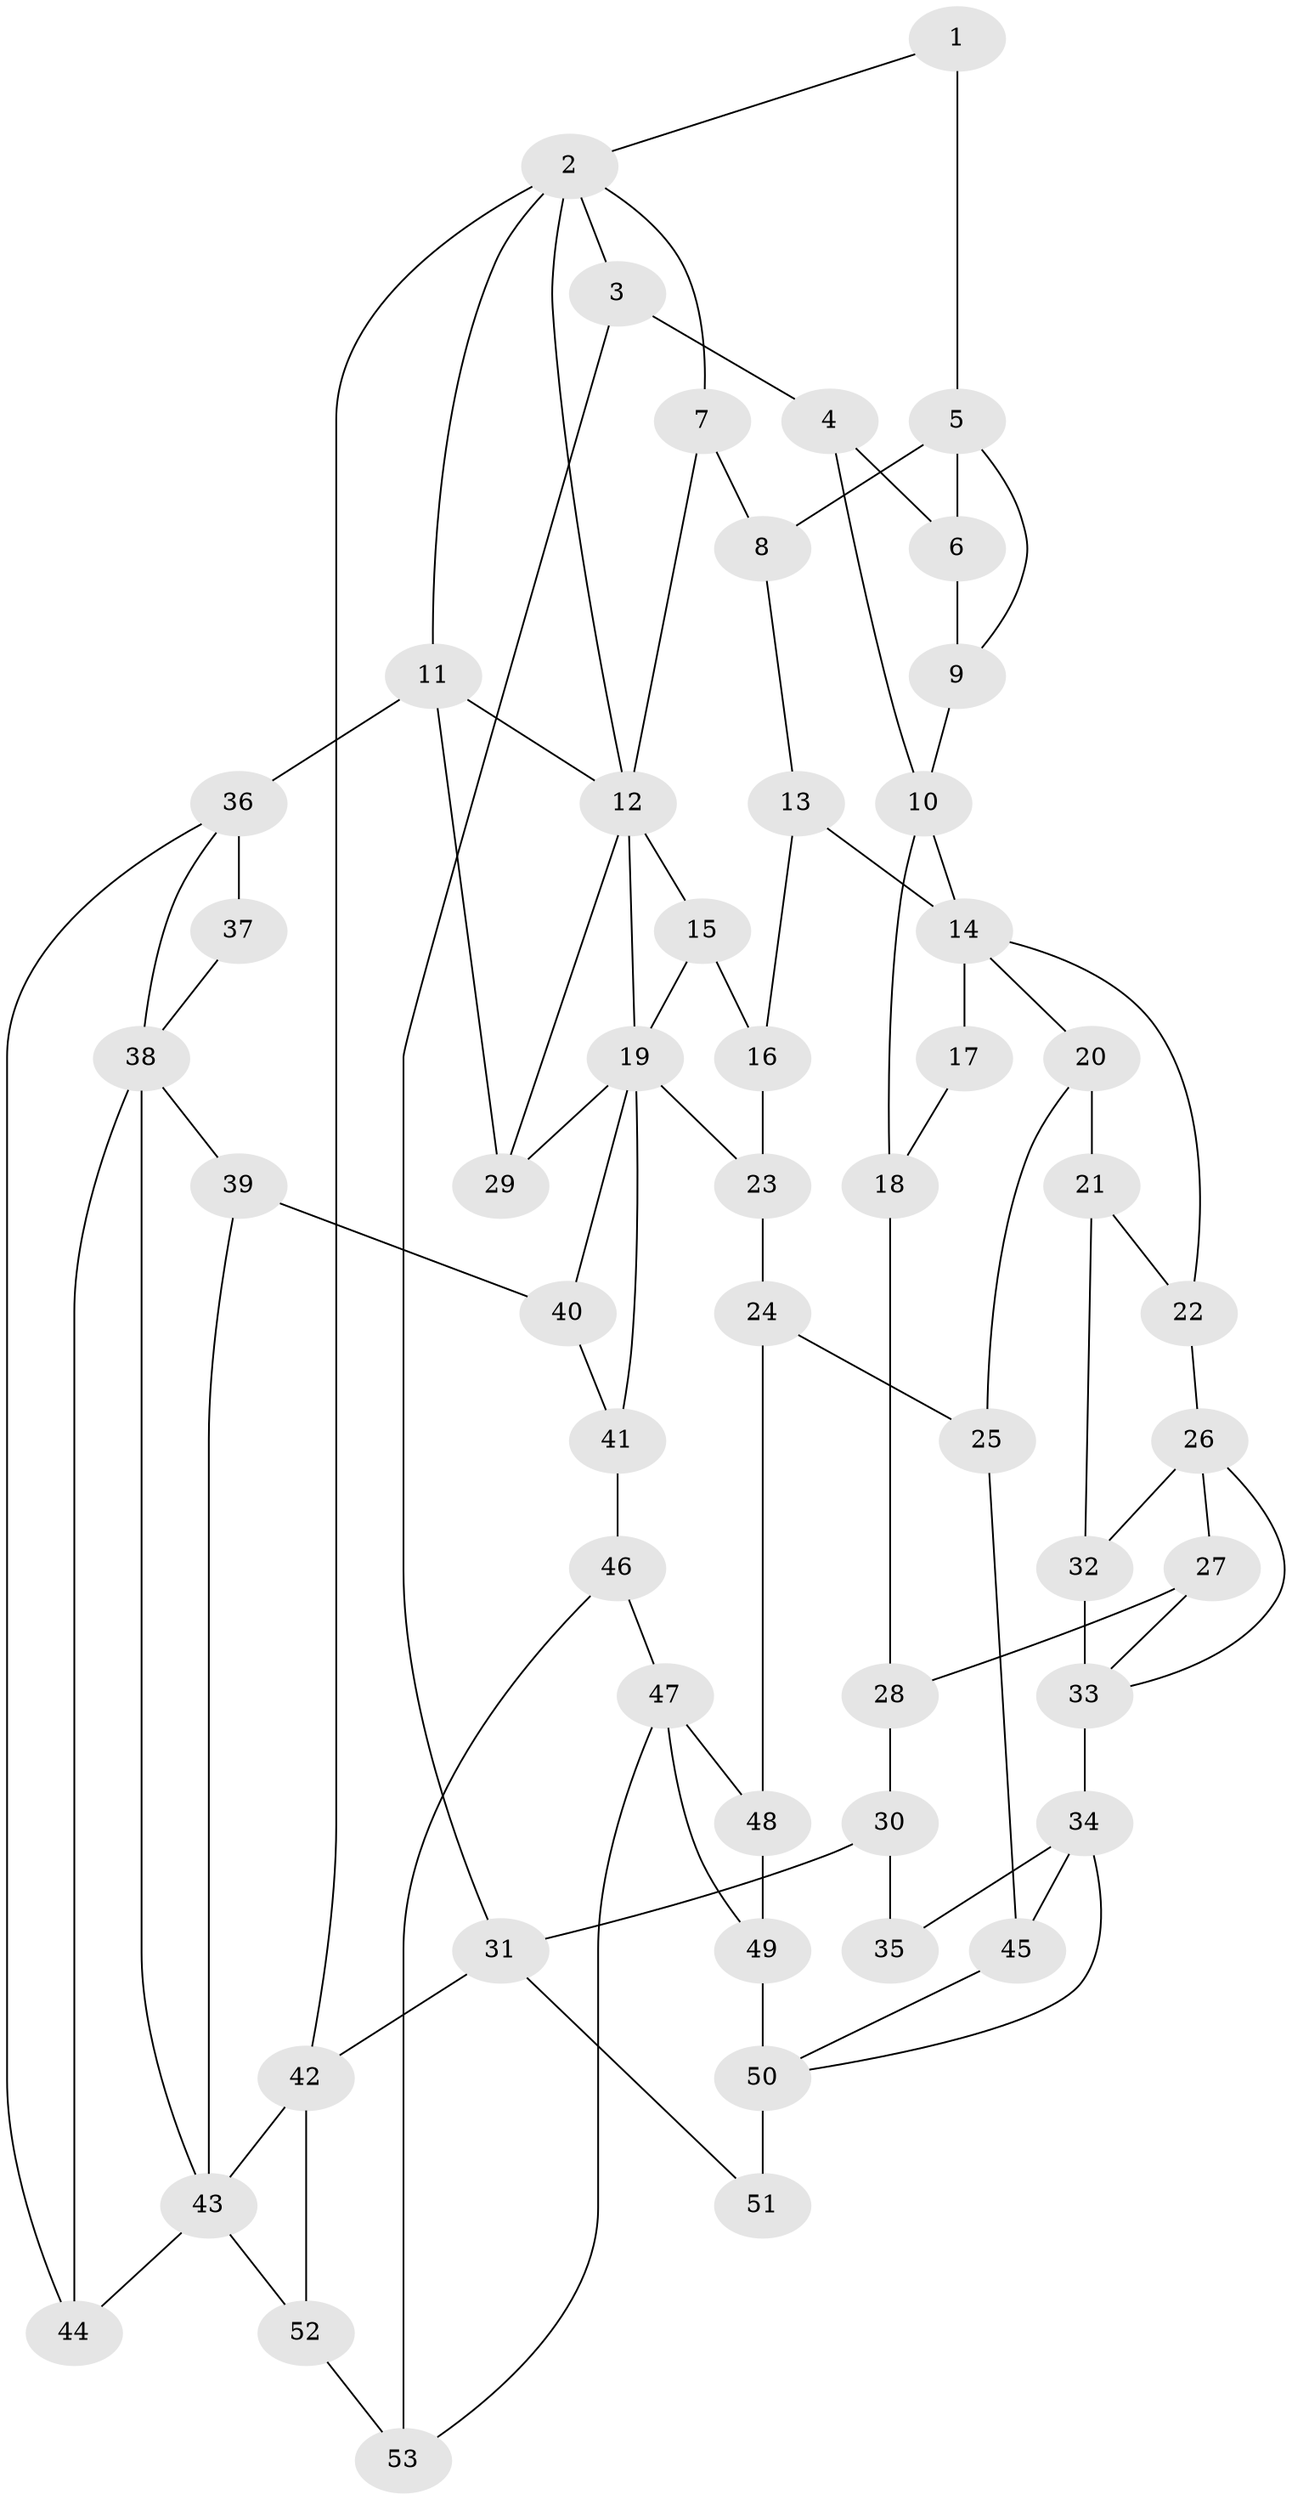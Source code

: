 // original degree distribution, {3: 0.01904761904761905, 4: 0.26666666666666666, 6: 0.23809523809523808, 5: 0.47619047619047616}
// Generated by graph-tools (version 1.1) at 2025/38/03/09/25 02:38:54]
// undirected, 53 vertices, 90 edges
graph export_dot {
graph [start="1"]
  node [color=gray90,style=filled];
  1;
  2;
  3;
  4;
  5;
  6;
  7;
  8;
  9;
  10;
  11;
  12;
  13;
  14;
  15;
  16;
  17;
  18;
  19;
  20;
  21;
  22;
  23;
  24;
  25;
  26;
  27;
  28;
  29;
  30;
  31;
  32;
  33;
  34;
  35;
  36;
  37;
  38;
  39;
  40;
  41;
  42;
  43;
  44;
  45;
  46;
  47;
  48;
  49;
  50;
  51;
  52;
  53;
  1 -- 2 [weight=1.0];
  1 -- 5 [weight=2.0];
  2 -- 3 [weight=1.0];
  2 -- 7 [weight=1.0];
  2 -- 11 [weight=1.0];
  2 -- 12 [weight=1.0];
  2 -- 42 [weight=1.0];
  3 -- 4 [weight=2.0];
  3 -- 31 [weight=1.0];
  4 -- 6 [weight=1.0];
  4 -- 10 [weight=2.0];
  5 -- 6 [weight=1.0];
  5 -- 8 [weight=2.0];
  5 -- 9 [weight=1.0];
  6 -- 9 [weight=1.0];
  7 -- 8 [weight=1.0];
  7 -- 12 [weight=1.0];
  8 -- 13 [weight=1.0];
  9 -- 10 [weight=1.0];
  10 -- 14 [weight=1.0];
  10 -- 18 [weight=1.0];
  11 -- 12 [weight=1.0];
  11 -- 29 [weight=1.0];
  11 -- 36 [weight=2.0];
  12 -- 15 [weight=1.0];
  12 -- 19 [weight=1.0];
  12 -- 29 [weight=1.0];
  13 -- 14 [weight=1.0];
  13 -- 16 [weight=1.0];
  14 -- 17 [weight=2.0];
  14 -- 20 [weight=1.0];
  14 -- 22 [weight=1.0];
  15 -- 16 [weight=1.0];
  15 -- 19 [weight=1.0];
  16 -- 23 [weight=1.0];
  17 -- 18 [weight=1.0];
  18 -- 28 [weight=1.0];
  19 -- 23 [weight=1.0];
  19 -- 29 [weight=1.0];
  19 -- 40 [weight=1.0];
  19 -- 41 [weight=1.0];
  20 -- 21 [weight=1.0];
  20 -- 25 [weight=1.0];
  21 -- 22 [weight=1.0];
  21 -- 32 [weight=1.0];
  22 -- 26 [weight=1.0];
  23 -- 24 [weight=1.0];
  24 -- 25 [weight=1.0];
  24 -- 48 [weight=1.0];
  25 -- 45 [weight=1.0];
  26 -- 27 [weight=1.0];
  26 -- 32 [weight=1.0];
  26 -- 33 [weight=1.0];
  27 -- 28 [weight=1.0];
  27 -- 33 [weight=1.0];
  28 -- 30 [weight=1.0];
  30 -- 31 [weight=1.0];
  30 -- 35 [weight=1.0];
  31 -- 42 [weight=1.0];
  31 -- 51 [weight=1.0];
  32 -- 33 [weight=1.0];
  33 -- 34 [weight=2.0];
  34 -- 35 [weight=2.0];
  34 -- 45 [weight=1.0];
  34 -- 50 [weight=1.0];
  36 -- 37 [weight=2.0];
  36 -- 38 [weight=1.0];
  36 -- 44 [weight=1.0];
  37 -- 38 [weight=1.0];
  38 -- 39 [weight=1.0];
  38 -- 43 [weight=1.0];
  38 -- 44 [weight=2.0];
  39 -- 40 [weight=1.0];
  39 -- 43 [weight=1.0];
  40 -- 41 [weight=1.0];
  41 -- 46 [weight=1.0];
  42 -- 43 [weight=1.0];
  42 -- 52 [weight=1.0];
  43 -- 44 [weight=1.0];
  43 -- 52 [weight=1.0];
  45 -- 50 [weight=1.0];
  46 -- 47 [weight=1.0];
  46 -- 53 [weight=1.0];
  47 -- 48 [weight=1.0];
  47 -- 49 [weight=2.0];
  47 -- 53 [weight=1.0];
  48 -- 49 [weight=2.0];
  49 -- 50 [weight=2.0];
  50 -- 51 [weight=2.0];
  52 -- 53 [weight=1.0];
}
